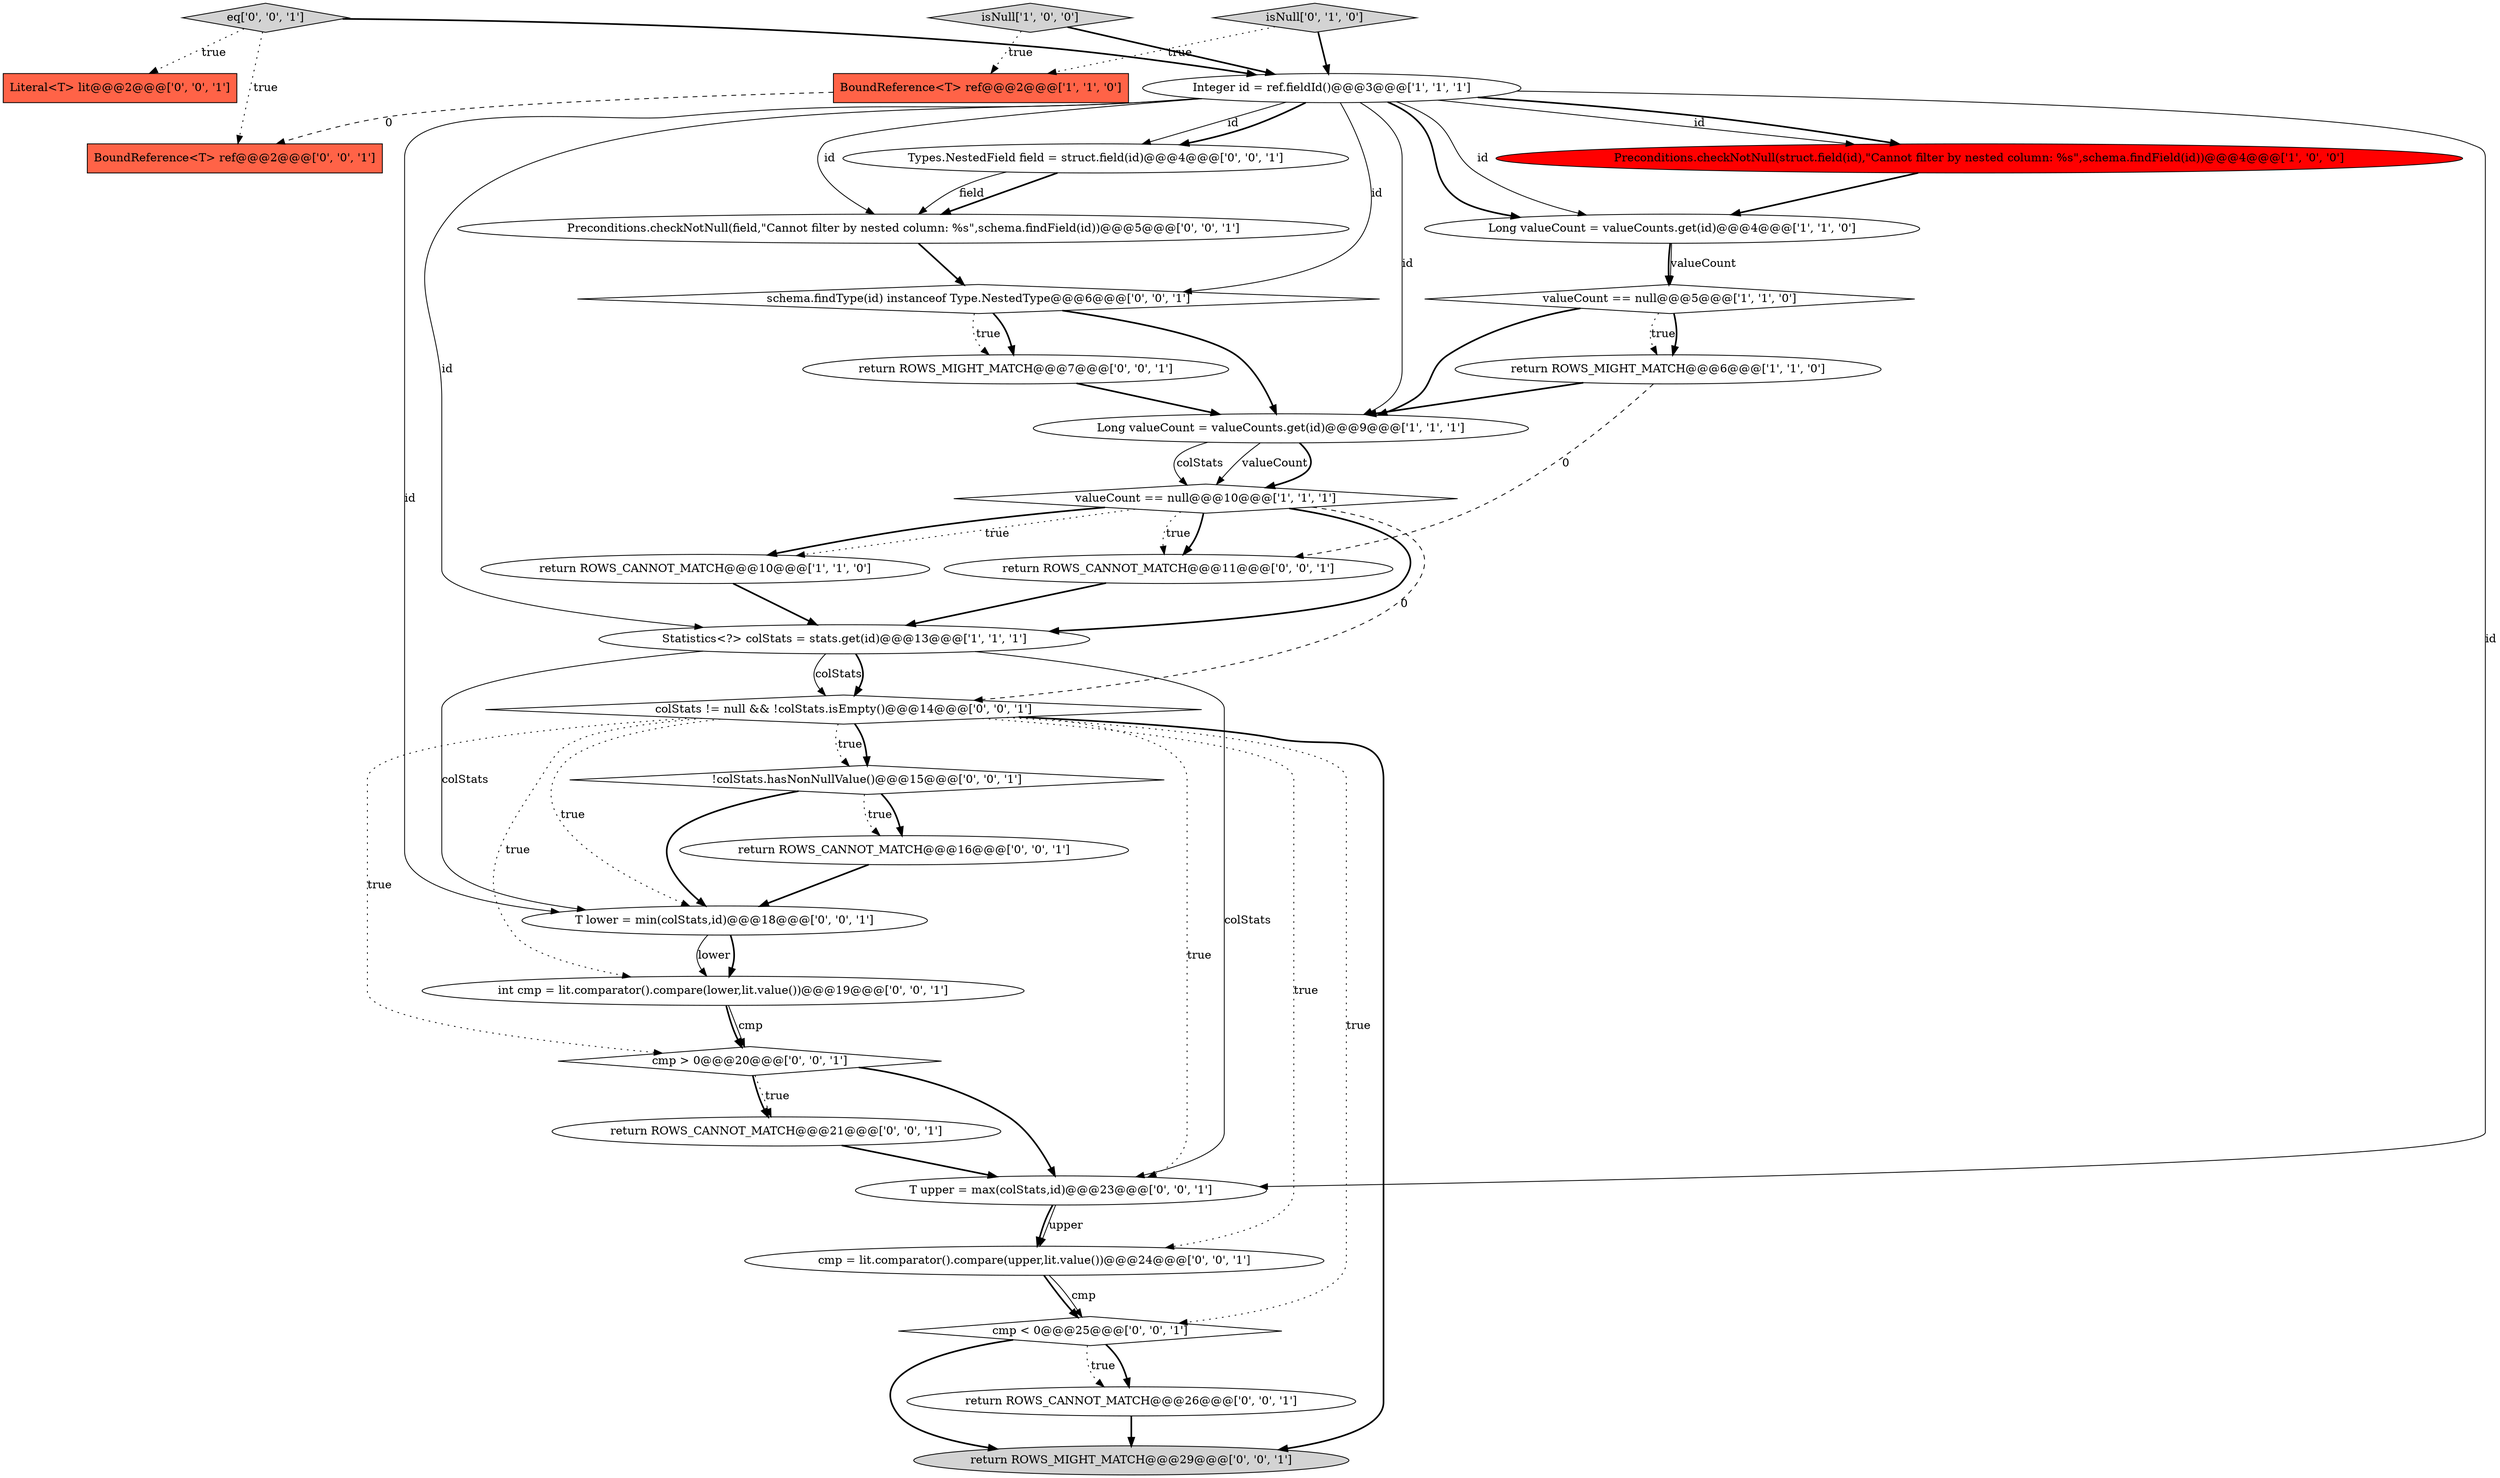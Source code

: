 digraph {
19 [style = filled, label = "!colStats.hasNonNullValue()@@@15@@@['0', '0', '1']", fillcolor = white, shape = diamond image = "AAA0AAABBB3BBB"];
22 [style = filled, label = "Preconditions.checkNotNull(field,\"Cannot filter by nested column: %s\",schema.findField(id))@@@5@@@['0', '0', '1']", fillcolor = white, shape = ellipse image = "AAA0AAABBB3BBB"];
16 [style = filled, label = "schema.findType(id) instanceof Type.NestedType@@@6@@@['0', '0', '1']", fillcolor = white, shape = diamond image = "AAA0AAABBB3BBB"];
12 [style = filled, label = "return ROWS_MIGHT_MATCH@@@29@@@['0', '0', '1']", fillcolor = lightgray, shape = ellipse image = "AAA0AAABBB3BBB"];
9 [style = filled, label = "Statistics<?> colStats = stats.get(id)@@@13@@@['1', '1', '1']", fillcolor = white, shape = ellipse image = "AAA0AAABBB1BBB"];
29 [style = filled, label = "cmp > 0@@@20@@@['0', '0', '1']", fillcolor = white, shape = diamond image = "AAA0AAABBB3BBB"];
6 [style = filled, label = "valueCount == null@@@10@@@['1', '1', '1']", fillcolor = white, shape = diamond image = "AAA0AAABBB1BBB"];
24 [style = filled, label = "Types.NestedField field = struct.field(id)@@@4@@@['0', '0', '1']", fillcolor = white, shape = ellipse image = "AAA0AAABBB3BBB"];
7 [style = filled, label = "return ROWS_MIGHT_MATCH@@@6@@@['1', '1', '0']", fillcolor = white, shape = ellipse image = "AAA0AAABBB1BBB"];
14 [style = filled, label = "eq['0', '0', '1']", fillcolor = lightgray, shape = diamond image = "AAA0AAABBB3BBB"];
8 [style = filled, label = "isNull['1', '0', '0']", fillcolor = lightgray, shape = diamond image = "AAA0AAABBB1BBB"];
11 [style = filled, label = "isNull['0', '1', '0']", fillcolor = lightgray, shape = diamond image = "AAA0AAABBB2BBB"];
5 [style = filled, label = "Long valueCount = valueCounts.get(id)@@@9@@@['1', '1', '1']", fillcolor = white, shape = ellipse image = "AAA0AAABBB1BBB"];
15 [style = filled, label = "T upper = max(colStats,id)@@@23@@@['0', '0', '1']", fillcolor = white, shape = ellipse image = "AAA0AAABBB3BBB"];
3 [style = filled, label = "BoundReference<T> ref@@@2@@@['1', '1', '0']", fillcolor = tomato, shape = box image = "AAA0AAABBB1BBB"];
20 [style = filled, label = "Literal<T> lit@@@2@@@['0', '0', '1']", fillcolor = tomato, shape = box image = "AAA0AAABBB3BBB"];
21 [style = filled, label = "cmp < 0@@@25@@@['0', '0', '1']", fillcolor = white, shape = diamond image = "AAA0AAABBB3BBB"];
23 [style = filled, label = "return ROWS_MIGHT_MATCH@@@7@@@['0', '0', '1']", fillcolor = white, shape = ellipse image = "AAA0AAABBB3BBB"];
31 [style = filled, label = "BoundReference<T> ref@@@2@@@['0', '0', '1']", fillcolor = tomato, shape = box image = "AAA0AAABBB3BBB"];
17 [style = filled, label = "return ROWS_CANNOT_MATCH@@@11@@@['0', '0', '1']", fillcolor = white, shape = ellipse image = "AAA0AAABBB3BBB"];
10 [style = filled, label = "return ROWS_CANNOT_MATCH@@@10@@@['1', '1', '0']", fillcolor = white, shape = ellipse image = "AAA0AAABBB1BBB"];
30 [style = filled, label = "return ROWS_CANNOT_MATCH@@@16@@@['0', '0', '1']", fillcolor = white, shape = ellipse image = "AAA0AAABBB3BBB"];
28 [style = filled, label = "colStats != null && !colStats.isEmpty()@@@14@@@['0', '0', '1']", fillcolor = white, shape = diamond image = "AAA0AAABBB3BBB"];
1 [style = filled, label = "Long valueCount = valueCounts.get(id)@@@4@@@['1', '1', '0']", fillcolor = white, shape = ellipse image = "AAA0AAABBB1BBB"];
13 [style = filled, label = "int cmp = lit.comparator().compare(lower,lit.value())@@@19@@@['0', '0', '1']", fillcolor = white, shape = ellipse image = "AAA0AAABBB3BBB"];
25 [style = filled, label = "T lower = min(colStats,id)@@@18@@@['0', '0', '1']", fillcolor = white, shape = ellipse image = "AAA0AAABBB3BBB"];
18 [style = filled, label = "return ROWS_CANNOT_MATCH@@@26@@@['0', '0', '1']", fillcolor = white, shape = ellipse image = "AAA0AAABBB3BBB"];
27 [style = filled, label = "return ROWS_CANNOT_MATCH@@@21@@@['0', '0', '1']", fillcolor = white, shape = ellipse image = "AAA0AAABBB3BBB"];
4 [style = filled, label = "valueCount == null@@@5@@@['1', '1', '0']", fillcolor = white, shape = diamond image = "AAA0AAABBB1BBB"];
26 [style = filled, label = "cmp = lit.comparator().compare(upper,lit.value())@@@24@@@['0', '0', '1']", fillcolor = white, shape = ellipse image = "AAA0AAABBB3BBB"];
2 [style = filled, label = "Preconditions.checkNotNull(struct.field(id),\"Cannot filter by nested column: %s\",schema.findField(id))@@@4@@@['1', '0', '0']", fillcolor = red, shape = ellipse image = "AAA1AAABBB1BBB"];
0 [style = filled, label = "Integer id = ref.fieldId()@@@3@@@['1', '1', '1']", fillcolor = white, shape = ellipse image = "AAA0AAABBB1BBB"];
6->17 [style = bold, label=""];
29->15 [style = bold, label=""];
1->4 [style = bold, label=""];
0->2 [style = solid, label="id"];
23->5 [style = bold, label=""];
28->21 [style = dotted, label="true"];
22->16 [style = bold, label=""];
25->13 [style = bold, label=""];
1->4 [style = solid, label="valueCount"];
9->25 [style = solid, label="colStats"];
2->1 [style = bold, label=""];
29->27 [style = dotted, label="true"];
17->9 [style = bold, label=""];
13->29 [style = solid, label="cmp"];
0->2 [style = bold, label=""];
28->25 [style = dotted, label="true"];
28->15 [style = dotted, label="true"];
7->17 [style = dashed, label="0"];
9->15 [style = solid, label="colStats"];
18->12 [style = bold, label=""];
0->24 [style = solid, label="id"];
0->15 [style = solid, label="id"];
30->25 [style = bold, label=""];
4->7 [style = dotted, label="true"];
3->31 [style = dashed, label="0"];
26->21 [style = solid, label="cmp"];
28->19 [style = dotted, label="true"];
16->23 [style = bold, label=""];
0->9 [style = solid, label="id"];
0->5 [style = solid, label="id"];
28->12 [style = bold, label=""];
19->30 [style = dotted, label="true"];
24->22 [style = bold, label=""];
16->23 [style = dotted, label="true"];
6->17 [style = dotted, label="true"];
27->15 [style = bold, label=""];
9->28 [style = solid, label="colStats"];
5->6 [style = solid, label="colStats"];
24->22 [style = solid, label="field"];
4->7 [style = bold, label=""];
19->25 [style = bold, label=""];
15->26 [style = bold, label=""];
26->21 [style = bold, label=""];
21->18 [style = bold, label=""];
8->0 [style = bold, label=""];
9->28 [style = bold, label=""];
21->12 [style = bold, label=""];
6->10 [style = dotted, label="true"];
29->27 [style = bold, label=""];
8->3 [style = dotted, label="true"];
13->29 [style = bold, label=""];
7->5 [style = bold, label=""];
11->0 [style = bold, label=""];
5->6 [style = solid, label="valueCount"];
28->29 [style = dotted, label="true"];
14->20 [style = dotted, label="true"];
6->28 [style = dashed, label="0"];
5->6 [style = bold, label=""];
14->0 [style = bold, label=""];
0->16 [style = solid, label="id"];
25->13 [style = solid, label="lower"];
0->22 [style = solid, label="id"];
0->1 [style = bold, label=""];
6->10 [style = bold, label=""];
0->24 [style = bold, label=""];
28->26 [style = dotted, label="true"];
28->19 [style = bold, label=""];
16->5 [style = bold, label=""];
14->31 [style = dotted, label="true"];
0->1 [style = solid, label="id"];
10->9 [style = bold, label=""];
6->9 [style = bold, label=""];
21->18 [style = dotted, label="true"];
11->3 [style = dotted, label="true"];
28->13 [style = dotted, label="true"];
15->26 [style = solid, label="upper"];
4->5 [style = bold, label=""];
0->25 [style = solid, label="id"];
19->30 [style = bold, label=""];
}
